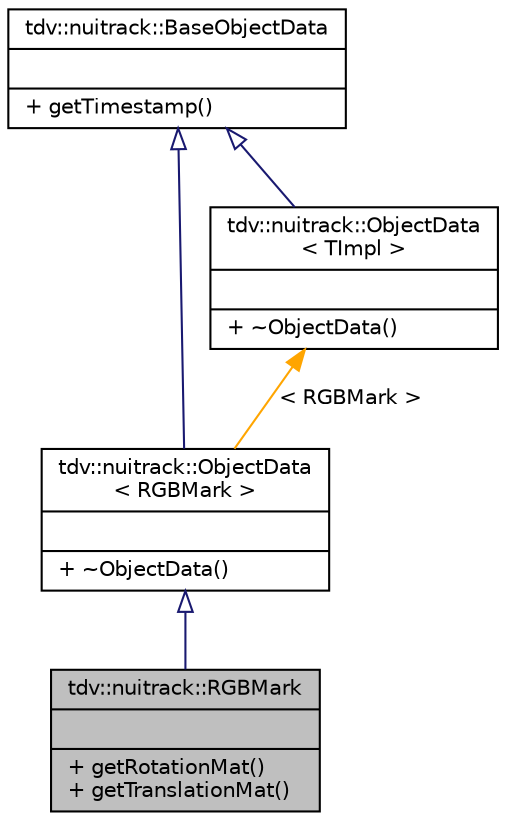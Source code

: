 digraph "tdv::nuitrack::RGBMark"
{
  edge [fontname="Helvetica",fontsize="10",labelfontname="Helvetica",labelfontsize="10"];
  node [fontname="Helvetica",fontsize="10",shape=record];
  Node1 [label="{tdv::nuitrack::RGBMark\n||+ getRotationMat()\l+ getTranslationMat()\l}",height=0.2,width=0.4,color="black", fillcolor="grey75", style="filled" fontcolor="black"];
  Node2 -> Node1 [dir="back",color="midnightblue",fontsize="10",style="solid",arrowtail="onormal",fontname="Helvetica"];
  Node2 [label="{tdv::nuitrack::ObjectData\l\< RGBMark \>\n||+ ~ObjectData()\l}",height=0.2,width=0.4,color="black", fillcolor="white", style="filled",URL="$classtdv_1_1nuitrack_1_1ObjectData.html"];
  Node3 -> Node2 [dir="back",color="midnightblue",fontsize="10",style="solid",arrowtail="onormal",fontname="Helvetica"];
  Node3 [label="{tdv::nuitrack::BaseObjectData\n||+ getTimestamp()\l}",height=0.2,width=0.4,color="black", fillcolor="white", style="filled",URL="$classtdv_1_1nuitrack_1_1BaseObjectData.html",tooltip="Generalized class for data with a timestamp. "];
  Node4 -> Node2 [dir="back",color="orange",fontsize="10",style="solid",label=" \< RGBMark \>" ,fontname="Helvetica"];
  Node4 [label="{tdv::nuitrack::ObjectData\l\< TImpl \>\n||+ ~ObjectData()\l}",height=0.2,width=0.4,color="black", fillcolor="white", style="filled",URL="$classtdv_1_1nuitrack_1_1ObjectData.html",tooltip="Generalized template for data with a timestamp. "];
  Node3 -> Node4 [dir="back",color="midnightblue",fontsize="10",style="solid",arrowtail="onormal",fontname="Helvetica"];
}
